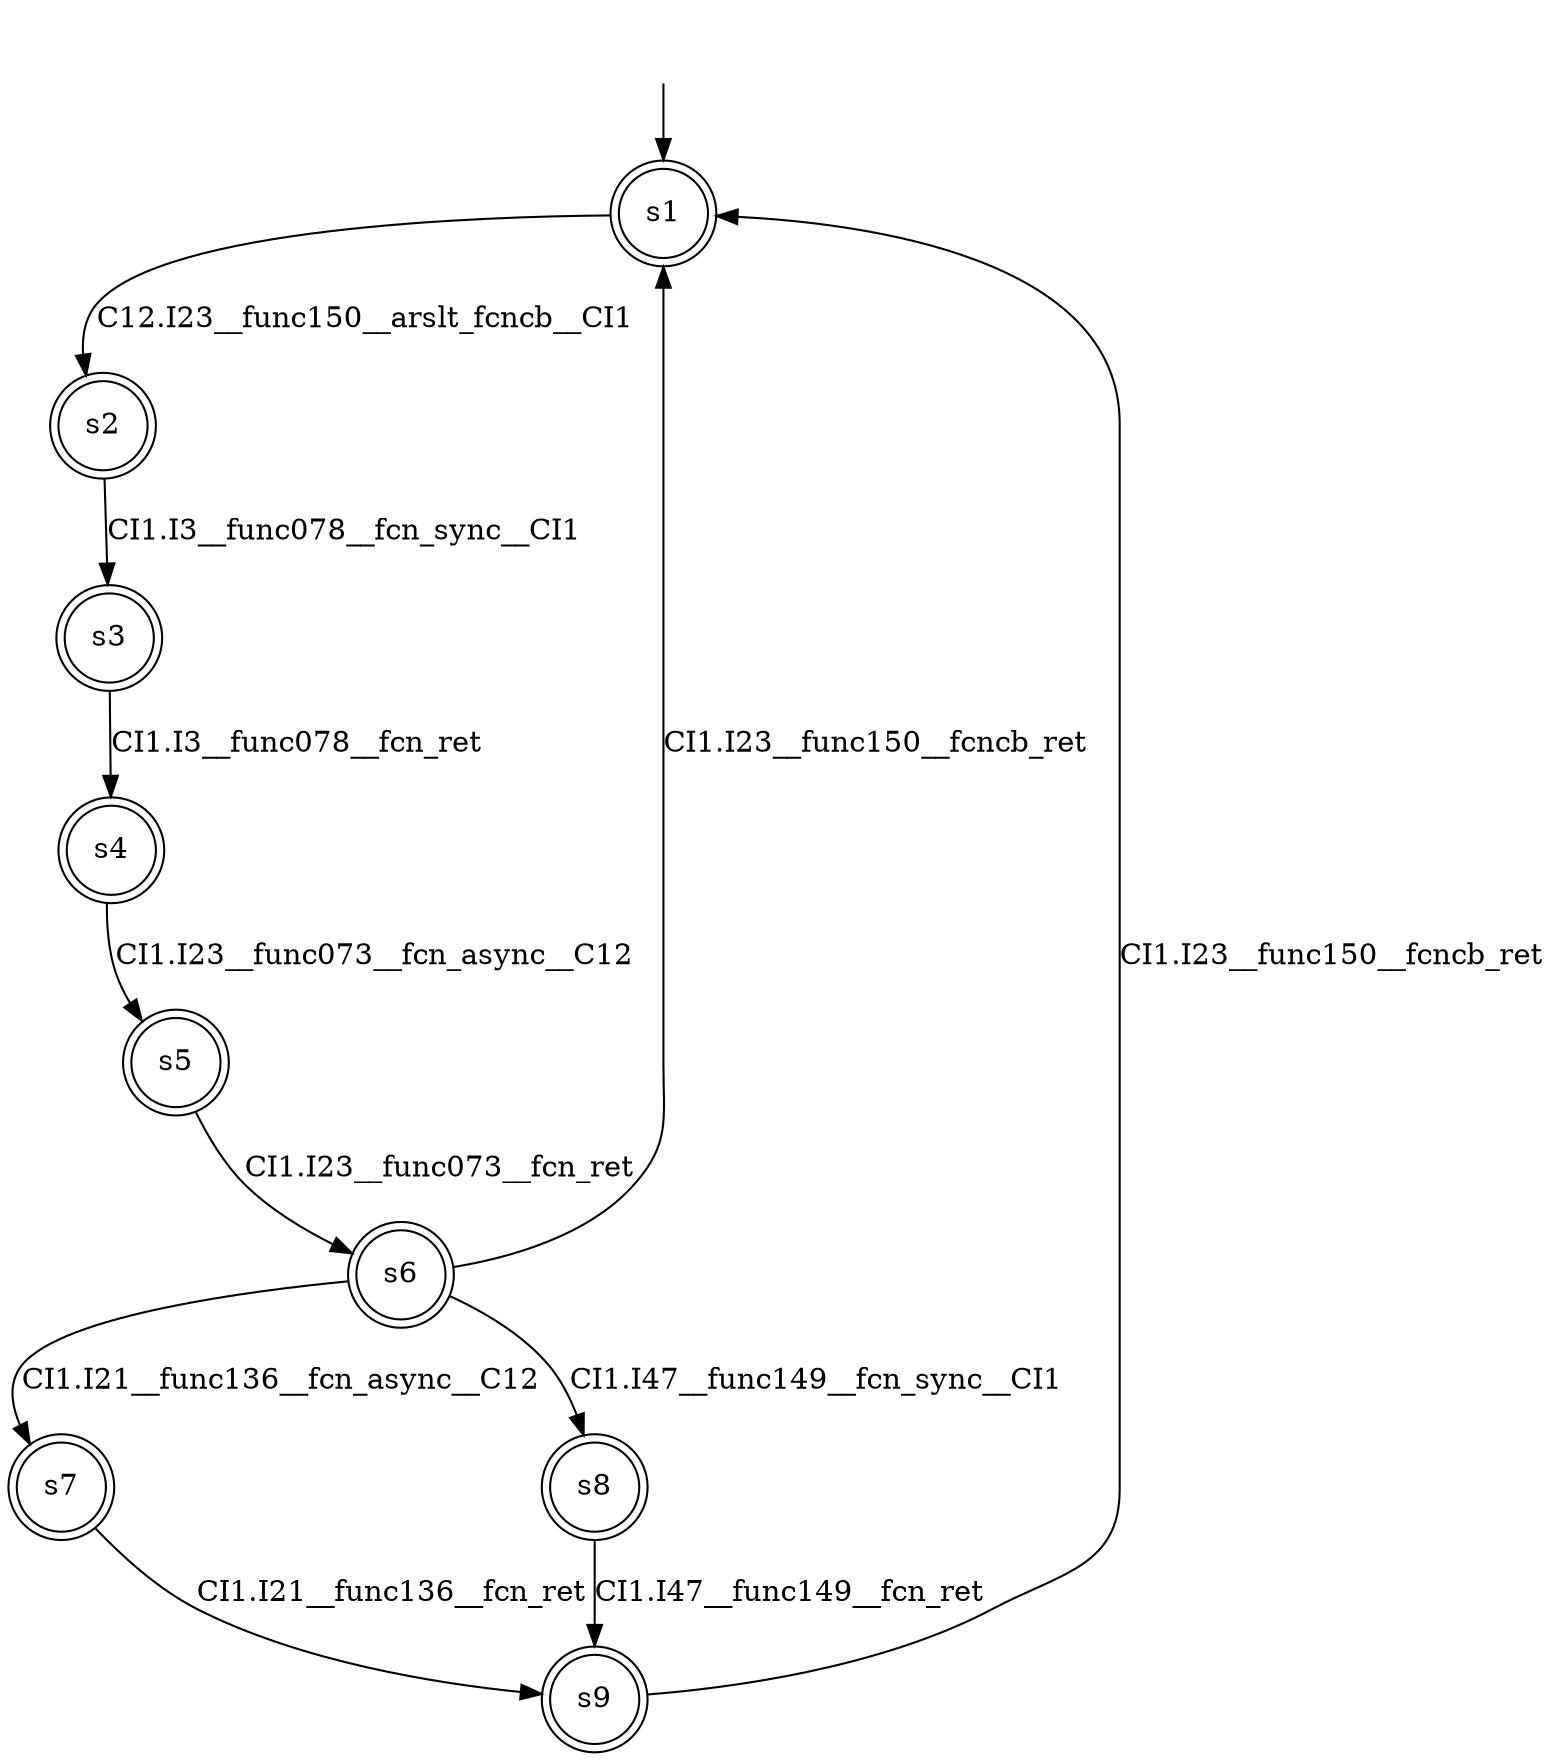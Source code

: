 digraph automaton {
	1 [label=<s1> shape="doublecircle"];
	2 [label=<s2> shape="doublecircle"];
	3 [label=<s3> shape="doublecircle"];
	4 [label=<s4> shape="doublecircle"];
	5 [label=<s5> shape="doublecircle"];
	6 [label=<s6> shape="doublecircle"];
	7 [label=<s7> shape="doublecircle"];
	8 [label=<s8> shape="doublecircle"];
	9 [label=<s9> shape="doublecircle"];
	__init1 [label=<> shape="none"];
	__init1 -> 1;
	1 -> 2 [label=<C12.I23__func150__arslt_fcncb__CI1> id="1-0-2"];
	2 -> 3 [label=<CI1.I3__func078__fcn_sync__CI1> id="2-0-3"];
	3 -> 4 [label=<CI1.I3__func078__fcn_ret> id="3-0-4"];
	4 -> 5 [label=<CI1.I23__func073__fcn_async__C12> id="4-0-5"];
	5 -> 6 [label=<CI1.I23__func073__fcn_ret> id="5-0-6"];
	6 -> 7 [label=<CI1.I21__func136__fcn_async__C12> id="6-0-7"];
	6 -> 1 [label=<CI1.I23__func150__fcncb_ret> id="6-1-1"];
	6 -> 8 [label=<CI1.I47__func149__fcn_sync__CI1> id="6-2-8"];
	7 -> 9 [label=<CI1.I21__func136__fcn_ret> id="7-0-9"];
	8 -> 9 [label=<CI1.I47__func149__fcn_ret> id="8-0-9"];
	9 -> 1 [label=<CI1.I23__func150__fcncb_ret> id="9-0-1"];
}
